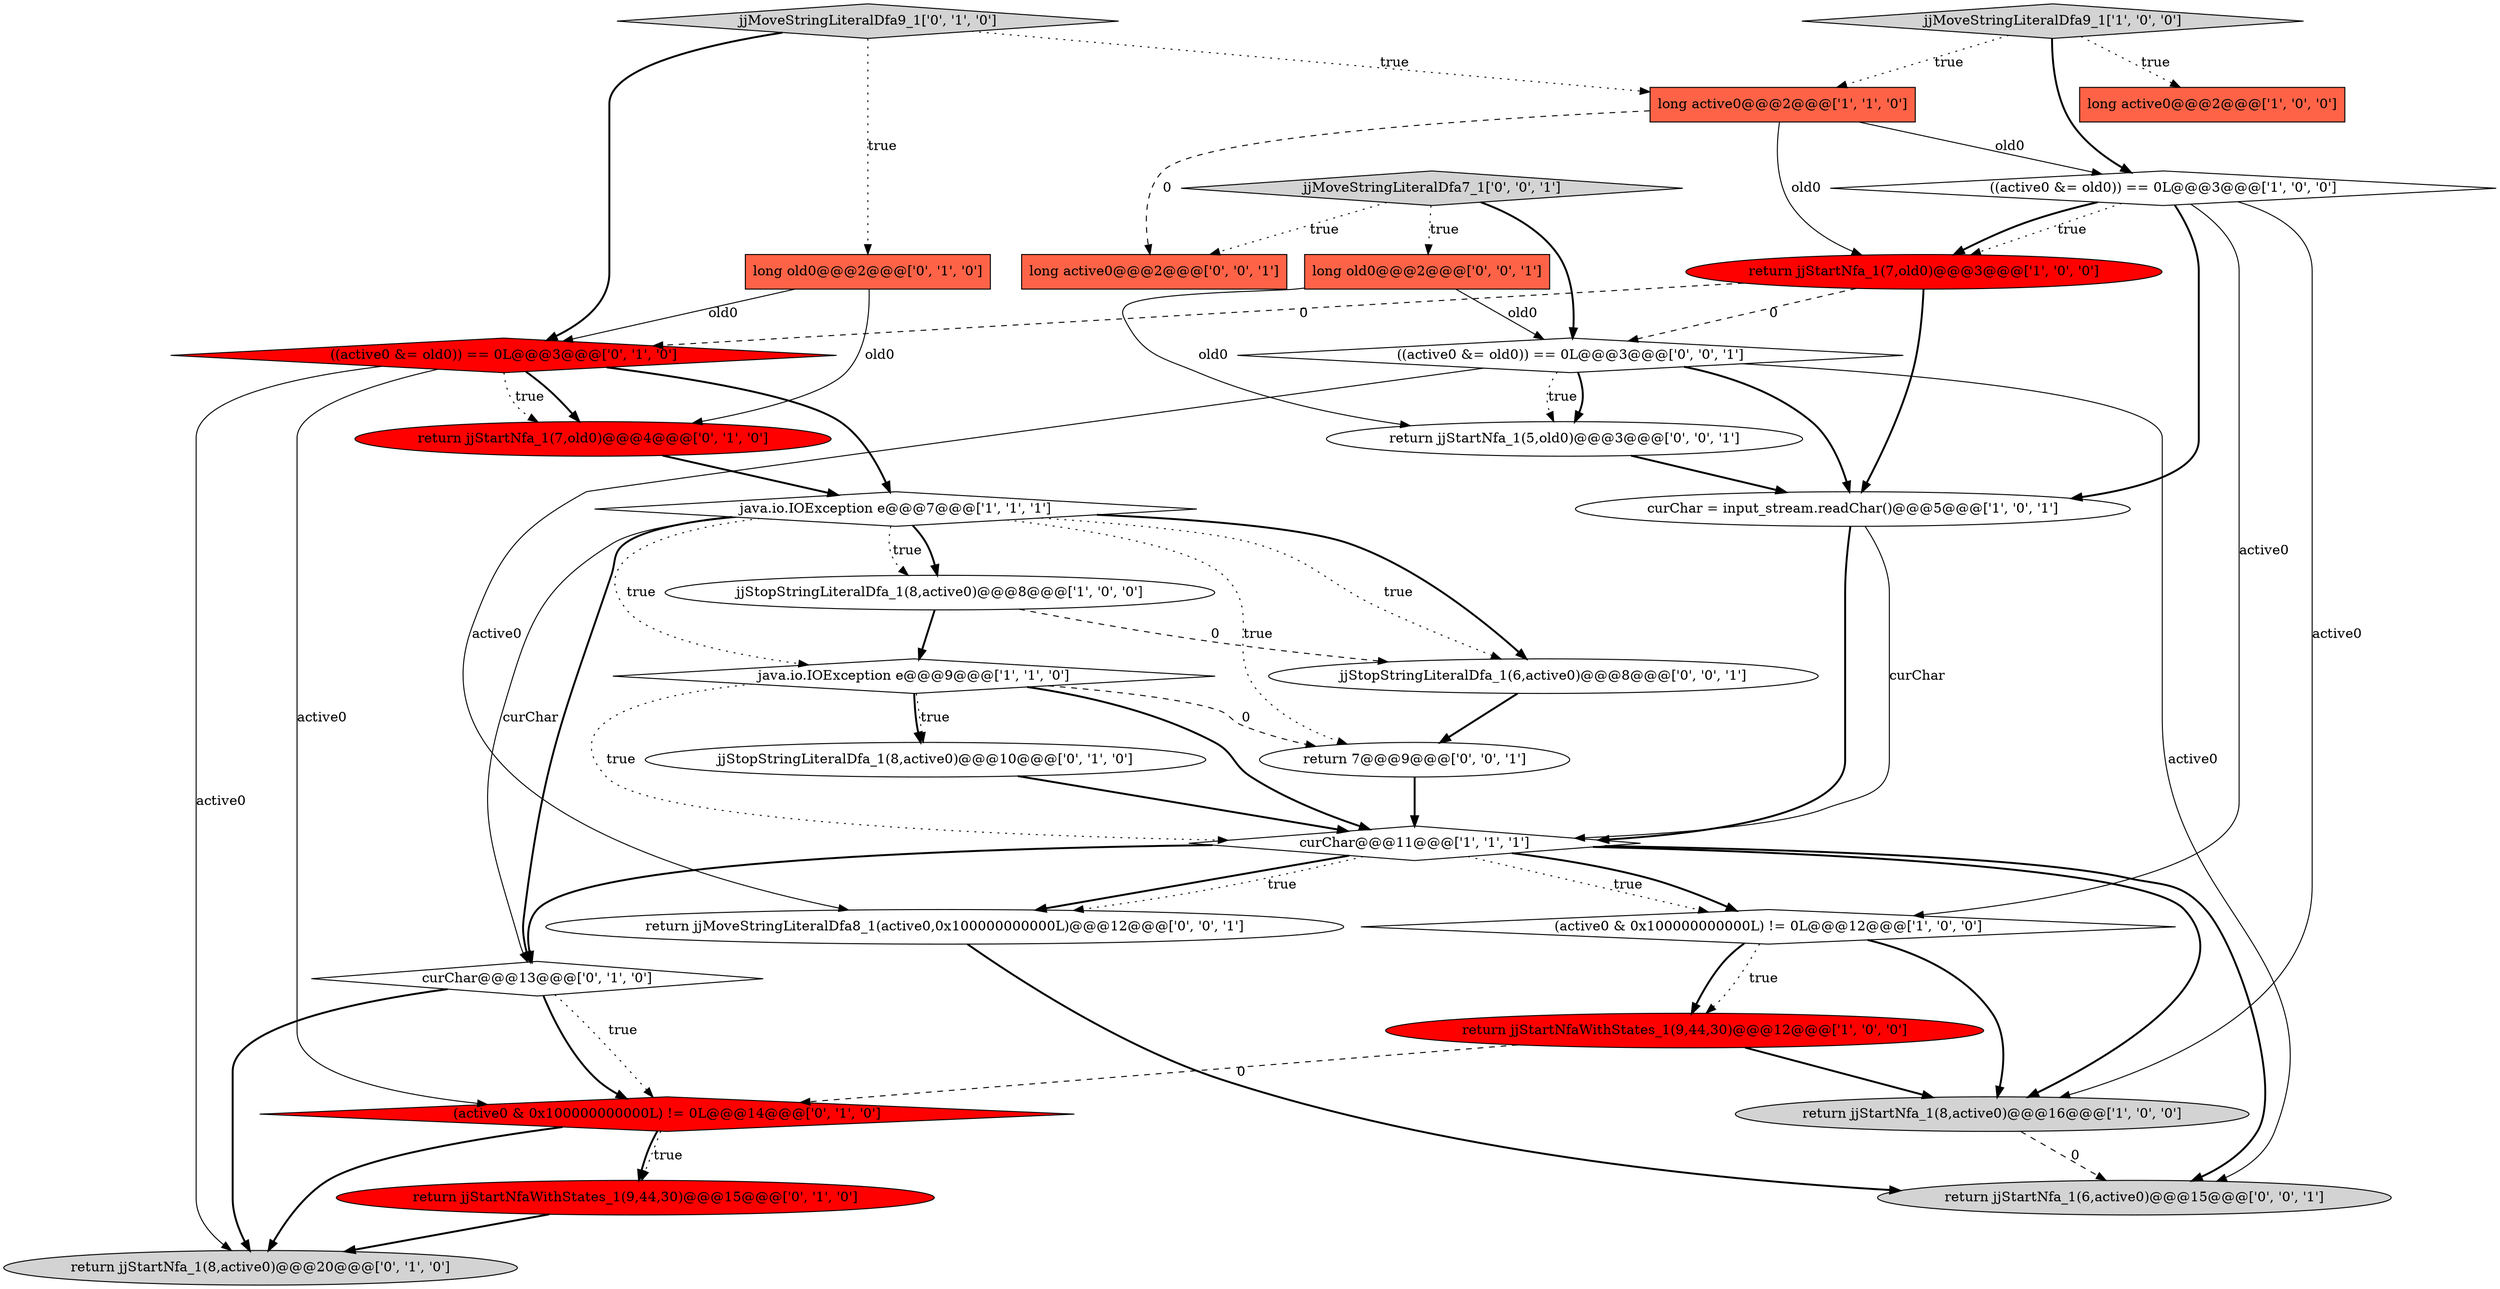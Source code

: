 digraph {
28 [style = filled, label = "long active0@@@2@@@['0', '0', '1']", fillcolor = tomato, shape = box image = "AAA0AAABBB3BBB"];
22 [style = filled, label = "return jjStartNfa_1(5,old0)@@@3@@@['0', '0', '1']", fillcolor = white, shape = ellipse image = "AAA0AAABBB3BBB"];
26 [style = filled, label = "return 7@@@9@@@['0', '0', '1']", fillcolor = white, shape = ellipse image = "AAA0AAABBB3BBB"];
24 [style = filled, label = "jjMoveStringLiteralDfa7_1['0', '0', '1']", fillcolor = lightgray, shape = diamond image = "AAA0AAABBB3BBB"];
4 [style = filled, label = "long active0@@@2@@@['1', '0', '0']", fillcolor = tomato, shape = box image = "AAA0AAABBB1BBB"];
8 [style = filled, label = "return jjStartNfa_1(7,old0)@@@3@@@['1', '0', '0']", fillcolor = red, shape = ellipse image = "AAA1AAABBB1BBB"];
19 [style = filled, label = "jjMoveStringLiteralDfa9_1['0', '1', '0']", fillcolor = lightgray, shape = diamond image = "AAA0AAABBB2BBB"];
7 [style = filled, label = "java.io.IOException e@@@7@@@['1', '1', '1']", fillcolor = white, shape = diamond image = "AAA0AAABBB1BBB"];
13 [style = filled, label = "(active0 & 0x100000000000L) != 0L@@@14@@@['0', '1', '0']", fillcolor = red, shape = diamond image = "AAA1AAABBB2BBB"];
18 [style = filled, label = "return jjStartNfa_1(8,active0)@@@20@@@['0', '1', '0']", fillcolor = lightgray, shape = ellipse image = "AAA0AAABBB2BBB"];
16 [style = filled, label = "((active0 &= old0)) == 0L@@@3@@@['0', '1', '0']", fillcolor = red, shape = diamond image = "AAA1AAABBB2BBB"];
6 [style = filled, label = "curChar@@@11@@@['1', '1', '1']", fillcolor = white, shape = diamond image = "AAA0AAABBB1BBB"];
20 [style = filled, label = "curChar@@@13@@@['0', '1', '0']", fillcolor = white, shape = diamond image = "AAA0AAABBB2BBB"];
29 [style = filled, label = "return jjStartNfa_1(6,active0)@@@15@@@['0', '0', '1']", fillcolor = lightgray, shape = ellipse image = "AAA0AAABBB3BBB"];
11 [style = filled, label = "jjStopStringLiteralDfa_1(8,active0)@@@8@@@['1', '0', '0']", fillcolor = white, shape = ellipse image = "AAA0AAABBB1BBB"];
21 [style = filled, label = "return jjStartNfa_1(7,old0)@@@4@@@['0', '1', '0']", fillcolor = red, shape = ellipse image = "AAA1AAABBB2BBB"];
30 [style = filled, label = "jjStopStringLiteralDfa_1(6,active0)@@@8@@@['0', '0', '1']", fillcolor = white, shape = ellipse image = "AAA0AAABBB3BBB"];
12 [style = filled, label = "long active0@@@2@@@['1', '1', '0']", fillcolor = tomato, shape = box image = "AAA0AAABBB1BBB"];
5 [style = filled, label = "java.io.IOException e@@@9@@@['1', '1', '0']", fillcolor = white, shape = diamond image = "AAA0AAABBB1BBB"];
15 [style = filled, label = "long old0@@@2@@@['0', '1', '0']", fillcolor = tomato, shape = box image = "AAA0AAABBB2BBB"];
1 [style = filled, label = "(active0 & 0x100000000000L) != 0L@@@12@@@['1', '0', '0']", fillcolor = white, shape = diamond image = "AAA0AAABBB1BBB"];
0 [style = filled, label = "((active0 &= old0)) == 0L@@@3@@@['1', '0', '0']", fillcolor = white, shape = diamond image = "AAA0AAABBB1BBB"];
9 [style = filled, label = "curChar = input_stream.readChar()@@@5@@@['1', '0', '1']", fillcolor = white, shape = ellipse image = "AAA0AAABBB1BBB"];
14 [style = filled, label = "return jjStartNfaWithStates_1(9,44,30)@@@15@@@['0', '1', '0']", fillcolor = red, shape = ellipse image = "AAA1AAABBB2BBB"];
2 [style = filled, label = "return jjStartNfaWithStates_1(9,44,30)@@@12@@@['1', '0', '0']", fillcolor = red, shape = ellipse image = "AAA1AAABBB1BBB"];
3 [style = filled, label = "jjMoveStringLiteralDfa9_1['1', '0', '0']", fillcolor = lightgray, shape = diamond image = "AAA0AAABBB1BBB"];
23 [style = filled, label = "long old0@@@2@@@['0', '0', '1']", fillcolor = tomato, shape = box image = "AAA0AAABBB3BBB"];
27 [style = filled, label = "return jjMoveStringLiteralDfa8_1(active0,0x100000000000L)@@@12@@@['0', '0', '1']", fillcolor = white, shape = ellipse image = "AAA0AAABBB3BBB"];
10 [style = filled, label = "return jjStartNfa_1(8,active0)@@@16@@@['1', '0', '0']", fillcolor = lightgray, shape = ellipse image = "AAA0AAABBB1BBB"];
25 [style = filled, label = "((active0 &= old0)) == 0L@@@3@@@['0', '0', '1']", fillcolor = white, shape = diamond image = "AAA0AAABBB3BBB"];
17 [style = filled, label = "jjStopStringLiteralDfa_1(8,active0)@@@10@@@['0', '1', '0']", fillcolor = white, shape = ellipse image = "AAA0AAABBB2BBB"];
5->17 [style = dotted, label="true"];
12->0 [style = solid, label="old0"];
0->9 [style = bold, label=""];
8->16 [style = dashed, label="0"];
7->11 [style = bold, label=""];
20->13 [style = bold, label=""];
25->22 [style = bold, label=""];
15->21 [style = solid, label="old0"];
17->6 [style = bold, label=""];
7->30 [style = bold, label=""];
0->1 [style = solid, label="active0"];
25->27 [style = solid, label="active0"];
5->26 [style = dashed, label="0"];
0->10 [style = solid, label="active0"];
25->9 [style = bold, label=""];
22->9 [style = bold, label=""];
30->26 [style = bold, label=""];
6->1 [style = dotted, label="true"];
16->7 [style = bold, label=""];
7->26 [style = dotted, label="true"];
5->6 [style = dotted, label="true"];
3->4 [style = dotted, label="true"];
19->12 [style = dotted, label="true"];
23->25 [style = solid, label="old0"];
7->20 [style = bold, label=""];
12->8 [style = solid, label="old0"];
25->29 [style = solid, label="active0"];
19->15 [style = dotted, label="true"];
26->6 [style = bold, label=""];
24->28 [style = dotted, label="true"];
2->10 [style = bold, label=""];
5->17 [style = bold, label=""];
10->29 [style = dashed, label="0"];
16->13 [style = solid, label="active0"];
3->0 [style = bold, label=""];
6->29 [style = bold, label=""];
9->6 [style = bold, label=""];
19->16 [style = bold, label=""];
7->5 [style = dotted, label="true"];
0->8 [style = dotted, label="true"];
6->20 [style = bold, label=""];
20->18 [style = bold, label=""];
6->1 [style = bold, label=""];
6->27 [style = bold, label=""];
11->5 [style = bold, label=""];
24->23 [style = dotted, label="true"];
7->11 [style = dotted, label="true"];
5->6 [style = bold, label=""];
16->18 [style = solid, label="active0"];
7->20 [style = solid, label="curChar"];
3->12 [style = dotted, label="true"];
16->21 [style = bold, label=""];
6->10 [style = bold, label=""];
24->25 [style = bold, label=""];
23->22 [style = solid, label="old0"];
2->13 [style = dashed, label="0"];
12->28 [style = dashed, label="0"];
0->8 [style = bold, label=""];
8->9 [style = bold, label=""];
25->22 [style = dotted, label="true"];
21->7 [style = bold, label=""];
16->21 [style = dotted, label="true"];
8->25 [style = dashed, label="0"];
20->13 [style = dotted, label="true"];
14->18 [style = bold, label=""];
1->2 [style = bold, label=""];
6->27 [style = dotted, label="true"];
27->29 [style = bold, label=""];
1->2 [style = dotted, label="true"];
7->30 [style = dotted, label="true"];
13->14 [style = dotted, label="true"];
9->6 [style = solid, label="curChar"];
1->10 [style = bold, label=""];
11->30 [style = dashed, label="0"];
13->14 [style = bold, label=""];
15->16 [style = solid, label="old0"];
13->18 [style = bold, label=""];
}
